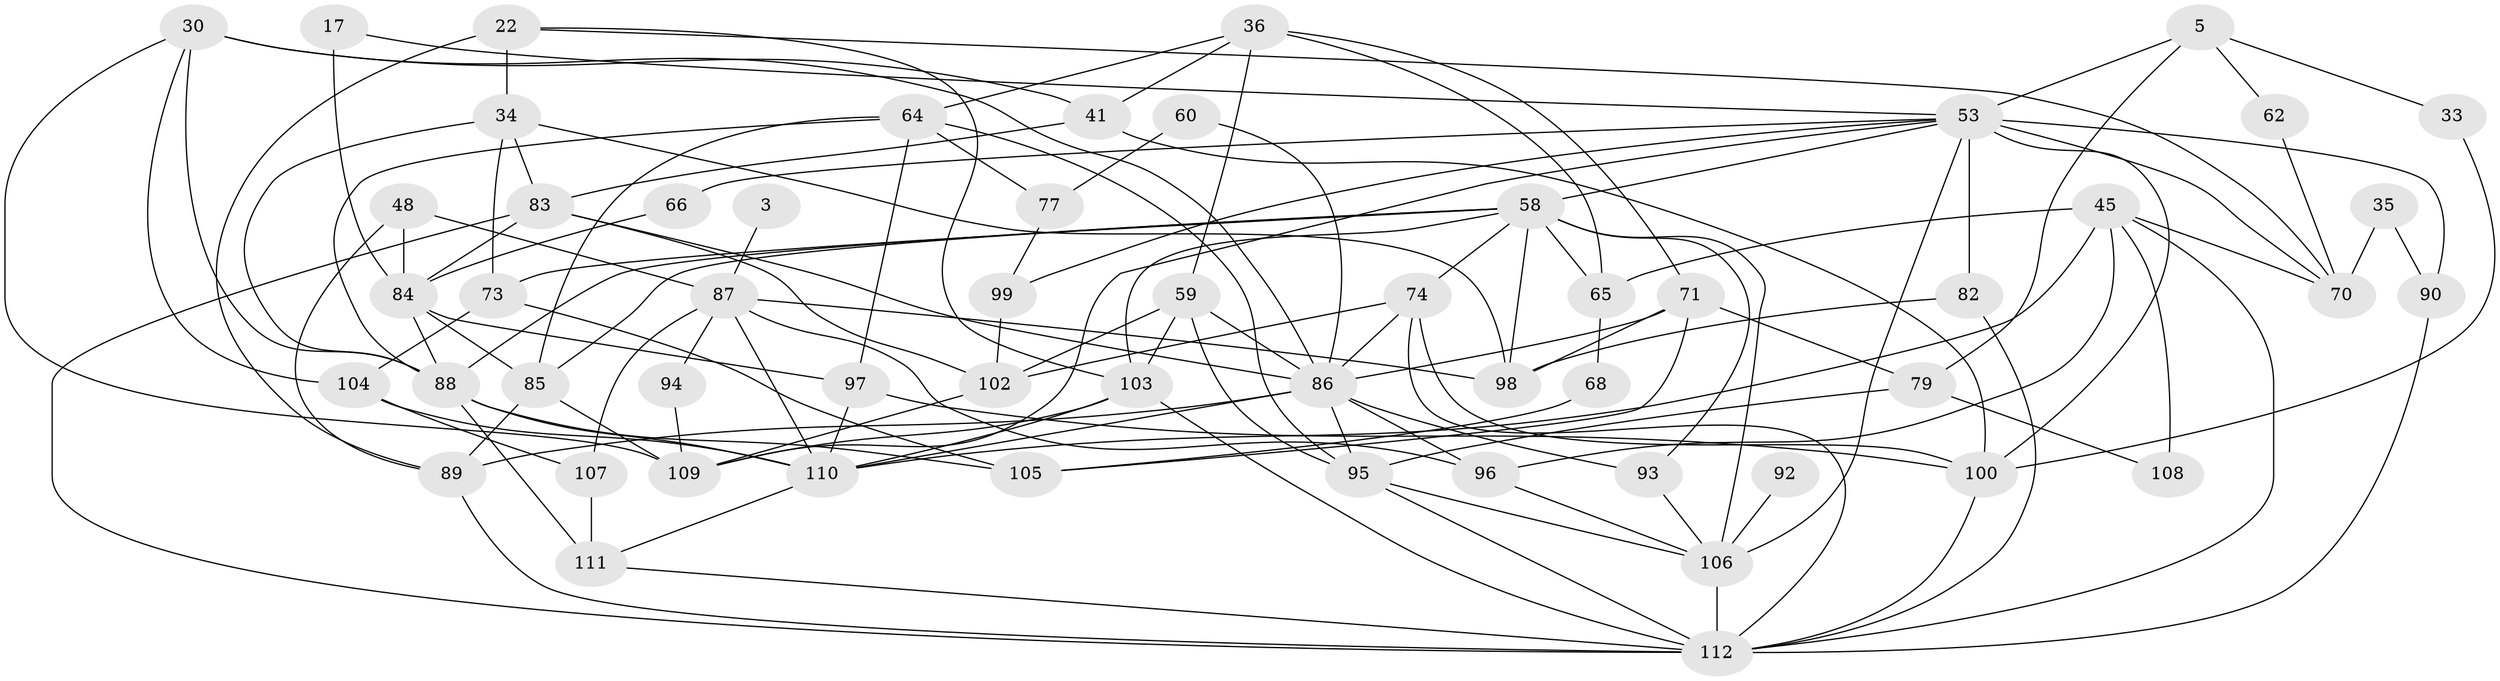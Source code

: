 // original degree distribution, {3: 0.22321428571428573, 5: 0.25, 2: 0.16071428571428573, 4: 0.25892857142857145, 6: 0.07142857142857142, 9: 0.017857142857142856, 7: 0.008928571428571428, 8: 0.008928571428571428}
// Generated by graph-tools (version 1.1) at 2025/52/03/09/25 04:52:04]
// undirected, 56 vertices, 131 edges
graph export_dot {
graph [start="1"]
  node [color=gray90,style=filled];
  3;
  5;
  17;
  22 [super="+16"];
  30 [super="+24"];
  33;
  34;
  35;
  36;
  41;
  45;
  48;
  53 [super="+43+40+25"];
  58 [super="+19+42+55"];
  59 [super="+47"];
  60;
  62;
  64 [super="+20"];
  65 [super="+26"];
  66;
  68;
  70;
  71 [super="+11"];
  73;
  74 [super="+44"];
  77;
  79;
  82;
  83 [super="+32+23"];
  84;
  85 [super="+61"];
  86 [super="+63"];
  87 [super="+6"];
  88 [super="+9+18"];
  89 [super="+31"];
  90;
  92;
  93;
  94;
  95 [super="+72"];
  96;
  97 [super="+80"];
  98 [super="+56+81"];
  99;
  100 [super="+75"];
  102;
  103 [super="+28+39"];
  104;
  105;
  106 [super="+4+76+69+91"];
  107;
  108;
  109 [super="+52"];
  110 [super="+21+46+101"];
  111 [super="+10"];
  112 [super="+37+78+51"];
  3 -- 87 [weight=2];
  5 -- 79;
  5 -- 33;
  5 -- 62;
  5 -- 53;
  17 -- 84;
  17 -- 53;
  22 -- 34;
  22 -- 89 [weight=2];
  22 -- 70;
  22 -- 103;
  30 -- 41;
  30 -- 109 [weight=2];
  30 -- 88 [weight=3];
  30 -- 104;
  30 -- 86;
  33 -- 100;
  34 -- 73;
  34 -- 83;
  34 -- 88;
  34 -- 98;
  35 -- 70;
  35 -- 90;
  36 -- 41;
  36 -- 59;
  36 -- 64;
  36 -- 71;
  36 -- 65;
  41 -- 83;
  41 -- 100;
  45 -- 96;
  45 -- 65;
  45 -- 70;
  45 -- 108;
  45 -- 110;
  45 -- 112;
  48 -- 84;
  48 -- 87 [weight=2];
  48 -- 89;
  53 -- 90 [weight=2];
  53 -- 66;
  53 -- 100 [weight=2];
  53 -- 106;
  53 -- 58 [weight=2];
  53 -- 82 [weight=2];
  53 -- 109;
  53 -- 99;
  53 -- 70;
  58 -- 73;
  58 -- 74;
  58 -- 106 [weight=2];
  58 -- 85;
  58 -- 88 [weight=4];
  58 -- 98 [weight=3];
  58 -- 93;
  58 -- 65;
  58 -- 103;
  59 -- 102;
  59 -- 95;
  59 -- 86;
  59 -- 103;
  60 -- 77;
  60 -- 86;
  62 -- 70;
  64 -- 77 [weight=2];
  64 -- 97;
  64 -- 85;
  64 -- 88;
  64 -- 95;
  65 -- 68;
  66 -- 84;
  68 -- 105;
  71 -- 86;
  71 -- 79;
  71 -- 105;
  71 -- 98;
  73 -- 104;
  73 -- 105;
  74 -- 102;
  74 -- 112;
  74 -- 100;
  74 -- 86;
  77 -- 99;
  79 -- 108;
  79 -- 95;
  82 -- 112 [weight=2];
  82 -- 98;
  83 -- 102;
  83 -- 84;
  83 -- 86;
  83 -- 112 [weight=3];
  84 -- 85;
  84 -- 97 [weight=2];
  84 -- 88;
  85 -- 109;
  85 -- 89;
  86 -- 110 [weight=2];
  86 -- 96;
  86 -- 89;
  86 -- 93;
  86 -- 95 [weight=2];
  87 -- 96;
  87 -- 94;
  87 -- 107;
  87 -- 98;
  87 -- 110;
  88 -- 105;
  88 -- 111 [weight=2];
  88 -- 110 [weight=2];
  89 -- 112 [weight=2];
  90 -- 112;
  92 -- 106 [weight=4];
  93 -- 106;
  94 -- 109;
  95 -- 112 [weight=2];
  95 -- 106;
  96 -- 106;
  97 -- 100 [weight=2];
  97 -- 110;
  99 -- 102;
  100 -- 112;
  102 -- 109;
  103 -- 112;
  103 -- 109;
  103 -- 110;
  104 -- 107;
  104 -- 110;
  106 -- 112 [weight=5];
  107 -- 111;
  110 -- 111;
  111 -- 112;
}
